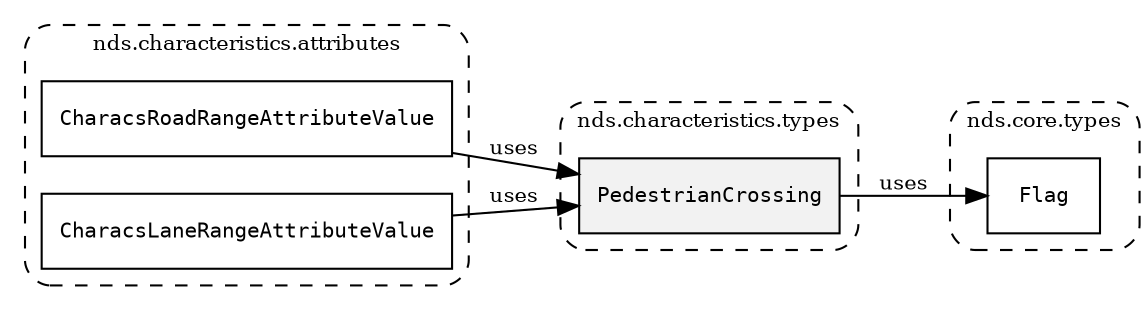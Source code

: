 /**
 * This dot file creates symbol collaboration diagram for PedestrianCrossing.
 */
digraph ZSERIO
{
    node [shape=box, fontsize=10];
    rankdir="LR";
    fontsize=10;
    tooltip="PedestrianCrossing collaboration diagram";

    subgraph "cluster_nds.characteristics.types"
    {
        style="dashed, rounded";
        label="nds.characteristics.types";
        tooltip="Package nds.characteristics.types";
        href="../../../content/packages/nds.characteristics.types.html#Package-nds-characteristics-types";
        target="_parent";

        "PedestrianCrossing" [style="filled", fillcolor="#0000000D", target="_parent", label=<<font face="monospace"><table align="center" border="0" cellspacing="0" cellpadding="0"><tr><td href="../../../content/packages/nds.characteristics.types.html#Subtype-PedestrianCrossing" title="Subtype defined in nds.characteristics.types">PedestrianCrossing</td></tr></table></font>>];
    }

    subgraph "cluster_nds.core.types"
    {
        style="dashed, rounded";
        label="nds.core.types";
        tooltip="Package nds.core.types";
        href="../../../content/packages/nds.core.types.html#Package-nds-core-types";
        target="_parent";

        "Flag" [target="_parent", label=<<font face="monospace"><table align="center" border="0" cellspacing="0" cellpadding="0"><tr><td href="../../../content/packages/nds.core.types.html#Structure-Flag" title="Structure defined in nds.core.types">Flag</td></tr></table></font>>];
    }

    subgraph "cluster_nds.characteristics.attributes"
    {
        style="dashed, rounded";
        label="nds.characteristics.attributes";
        tooltip="Package nds.characteristics.attributes";
        href="../../../content/packages/nds.characteristics.attributes.html#Package-nds-characteristics-attributes";
        target="_parent";

        "CharacsRoadRangeAttributeValue" [target="_parent", label=<<font face="monospace"><table align="center" border="0" cellspacing="0" cellpadding="0"><tr><td href="../../../content/packages/nds.characteristics.attributes.html#Choice-CharacsRoadRangeAttributeValue" title="Choice defined in nds.characteristics.attributes">CharacsRoadRangeAttributeValue</td></tr></table></font>>];
        "CharacsLaneRangeAttributeValue" [target="_parent", label=<<font face="monospace"><table align="center" border="0" cellspacing="0" cellpadding="0"><tr><td href="../../../content/packages/nds.characteristics.attributes.html#Choice-CharacsLaneRangeAttributeValue" title="Choice defined in nds.characteristics.attributes">CharacsLaneRangeAttributeValue</td></tr></table></font>>];
    }

    "PedestrianCrossing" -> "Flag" [label="uses", fontsize=10];
    "CharacsRoadRangeAttributeValue" -> "PedestrianCrossing" [label="uses", fontsize=10];
    "CharacsLaneRangeAttributeValue" -> "PedestrianCrossing" [label="uses", fontsize=10];
}
